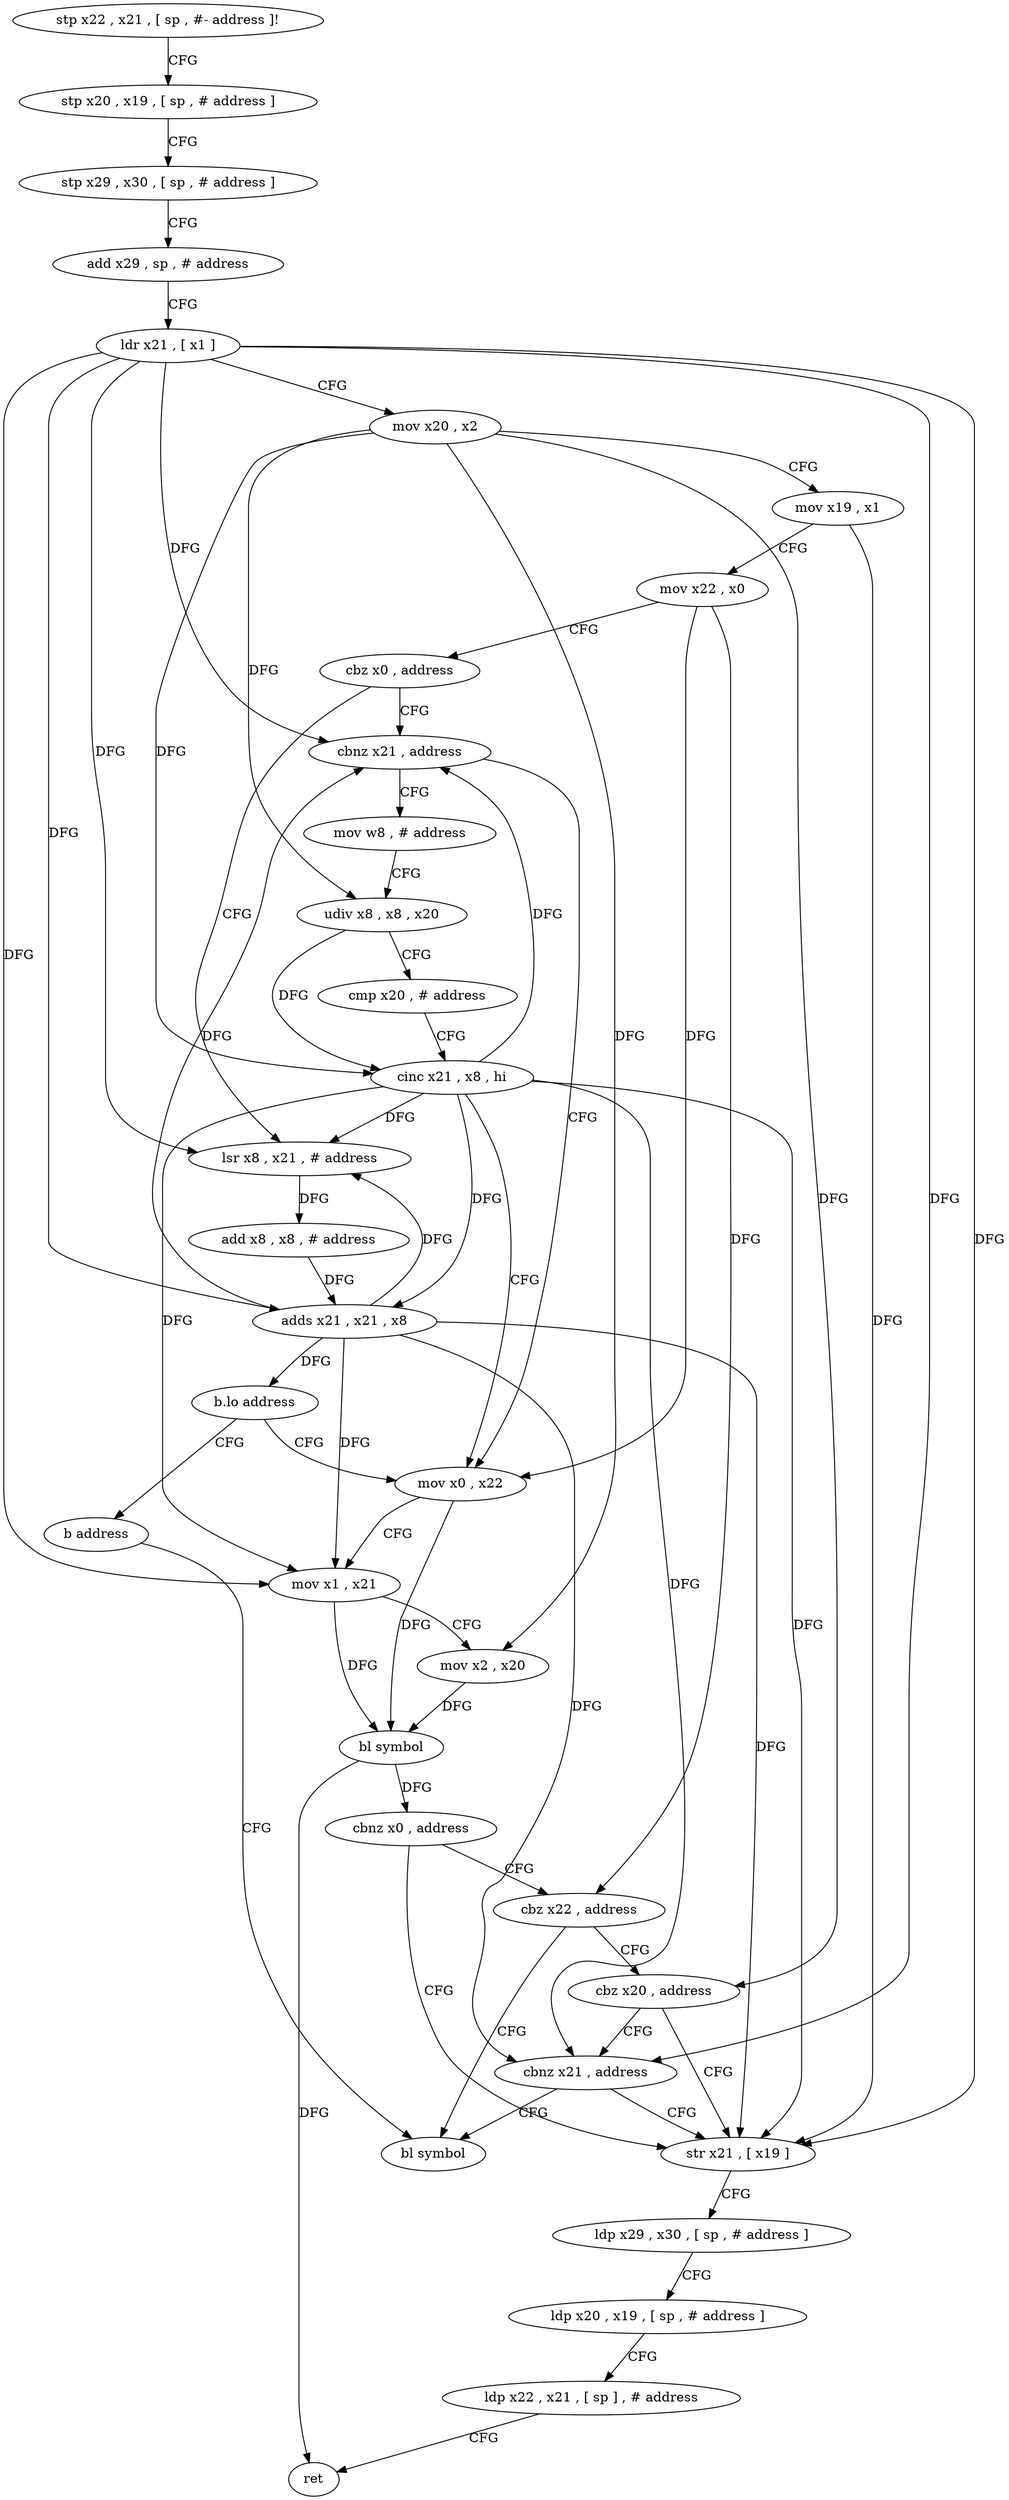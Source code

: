 digraph "func" {
"4216536" [label = "stp x22 , x21 , [ sp , #- address ]!" ]
"4216540" [label = "stp x20 , x19 , [ sp , # address ]" ]
"4216544" [label = "stp x29 , x30 , [ sp , # address ]" ]
"4216548" [label = "add x29 , sp , # address" ]
"4216552" [label = "ldr x21 , [ x1 ]" ]
"4216556" [label = "mov x20 , x2" ]
"4216560" [label = "mov x19 , x1" ]
"4216564" [label = "mov x22 , x0" ]
"4216568" [label = "cbz x0 , address" ]
"4216592" [label = "cbnz x21 , address" ]
"4216572" [label = "lsr x8 , x21 , # address" ]
"4216612" [label = "mov x0 , x22" ]
"4216596" [label = "mov w8 , # address" ]
"4216576" [label = "add x8 , x8 , # address" ]
"4216580" [label = "adds x21 , x21 , x8" ]
"4216584" [label = "b.lo address" ]
"4216588" [label = "b address" ]
"4216616" [label = "mov x1 , x21" ]
"4216620" [label = "mov x2 , x20" ]
"4216624" [label = "bl symbol" ]
"4216628" [label = "cbnz x0 , address" ]
"4216644" [label = "str x21 , [ x19 ]" ]
"4216632" [label = "cbz x22 , address" ]
"4216600" [label = "udiv x8 , x8 , x20" ]
"4216604" [label = "cmp x20 , # address" ]
"4216608" [label = "cinc x21 , x8 , hi" ]
"4216664" [label = "bl symbol" ]
"4216648" [label = "ldp x29 , x30 , [ sp , # address ]" ]
"4216652" [label = "ldp x20 , x19 , [ sp , # address ]" ]
"4216656" [label = "ldp x22 , x21 , [ sp ] , # address" ]
"4216660" [label = "ret" ]
"4216636" [label = "cbz x20 , address" ]
"4216640" [label = "cbnz x21 , address" ]
"4216536" -> "4216540" [ label = "CFG" ]
"4216540" -> "4216544" [ label = "CFG" ]
"4216544" -> "4216548" [ label = "CFG" ]
"4216548" -> "4216552" [ label = "CFG" ]
"4216552" -> "4216556" [ label = "CFG" ]
"4216552" -> "4216592" [ label = "DFG" ]
"4216552" -> "4216572" [ label = "DFG" ]
"4216552" -> "4216580" [ label = "DFG" ]
"4216552" -> "4216616" [ label = "DFG" ]
"4216552" -> "4216644" [ label = "DFG" ]
"4216552" -> "4216640" [ label = "DFG" ]
"4216556" -> "4216560" [ label = "CFG" ]
"4216556" -> "4216620" [ label = "DFG" ]
"4216556" -> "4216600" [ label = "DFG" ]
"4216556" -> "4216608" [ label = "DFG" ]
"4216556" -> "4216636" [ label = "DFG" ]
"4216560" -> "4216564" [ label = "CFG" ]
"4216560" -> "4216644" [ label = "DFG" ]
"4216564" -> "4216568" [ label = "CFG" ]
"4216564" -> "4216612" [ label = "DFG" ]
"4216564" -> "4216632" [ label = "DFG" ]
"4216568" -> "4216592" [ label = "CFG" ]
"4216568" -> "4216572" [ label = "CFG" ]
"4216592" -> "4216612" [ label = "CFG" ]
"4216592" -> "4216596" [ label = "CFG" ]
"4216572" -> "4216576" [ label = "DFG" ]
"4216612" -> "4216616" [ label = "CFG" ]
"4216612" -> "4216624" [ label = "DFG" ]
"4216596" -> "4216600" [ label = "CFG" ]
"4216576" -> "4216580" [ label = "DFG" ]
"4216580" -> "4216584" [ label = "DFG" ]
"4216580" -> "4216592" [ label = "DFG" ]
"4216580" -> "4216572" [ label = "DFG" ]
"4216580" -> "4216616" [ label = "DFG" ]
"4216580" -> "4216644" [ label = "DFG" ]
"4216580" -> "4216640" [ label = "DFG" ]
"4216584" -> "4216612" [ label = "CFG" ]
"4216584" -> "4216588" [ label = "CFG" ]
"4216588" -> "4216664" [ label = "CFG" ]
"4216616" -> "4216620" [ label = "CFG" ]
"4216616" -> "4216624" [ label = "DFG" ]
"4216620" -> "4216624" [ label = "DFG" ]
"4216624" -> "4216628" [ label = "DFG" ]
"4216624" -> "4216660" [ label = "DFG" ]
"4216628" -> "4216644" [ label = "CFG" ]
"4216628" -> "4216632" [ label = "CFG" ]
"4216644" -> "4216648" [ label = "CFG" ]
"4216632" -> "4216664" [ label = "CFG" ]
"4216632" -> "4216636" [ label = "CFG" ]
"4216600" -> "4216604" [ label = "CFG" ]
"4216600" -> "4216608" [ label = "DFG" ]
"4216604" -> "4216608" [ label = "CFG" ]
"4216608" -> "4216612" [ label = "CFG" ]
"4216608" -> "4216592" [ label = "DFG" ]
"4216608" -> "4216572" [ label = "DFG" ]
"4216608" -> "4216580" [ label = "DFG" ]
"4216608" -> "4216616" [ label = "DFG" ]
"4216608" -> "4216644" [ label = "DFG" ]
"4216608" -> "4216640" [ label = "DFG" ]
"4216648" -> "4216652" [ label = "CFG" ]
"4216652" -> "4216656" [ label = "CFG" ]
"4216656" -> "4216660" [ label = "CFG" ]
"4216636" -> "4216644" [ label = "CFG" ]
"4216636" -> "4216640" [ label = "CFG" ]
"4216640" -> "4216664" [ label = "CFG" ]
"4216640" -> "4216644" [ label = "CFG" ]
}
